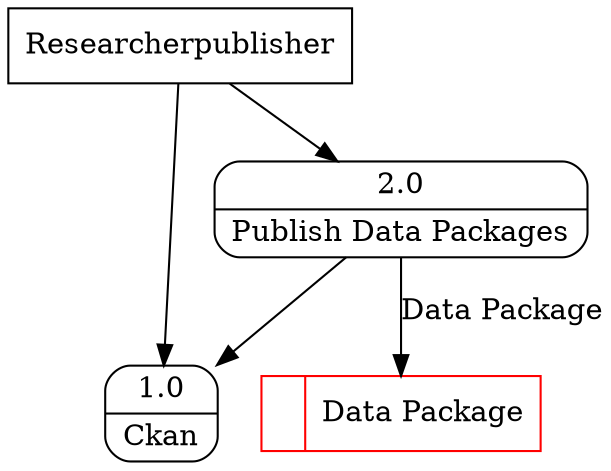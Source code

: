 digraph dfd2{ 
node[shape=record]
200 [label="<f0>  |<f1> Data Package " color=red];
201 [label="Researcherpublisher" shape=box];
202 [label="{<f0> 1.0|<f1> Ckan }" shape=Mrecord];
203 [label="{<f0> 2.0|<f1> Publish Data Packages }" shape=Mrecord];
201 -> 202
201 -> 203
203 -> 202
203 -> 200 [label="Data Package"]
}